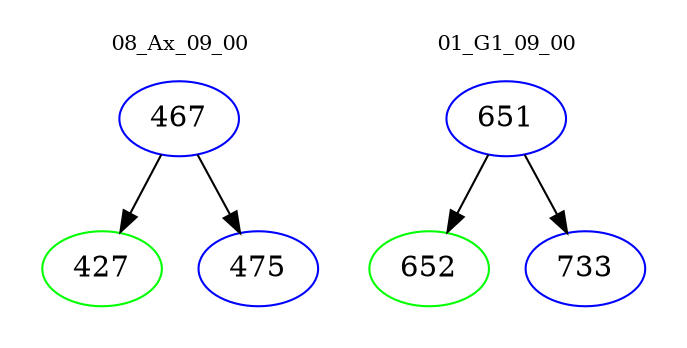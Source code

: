 digraph{
subgraph cluster_0 {
color = white
label = "08_Ax_09_00";
fontsize=10;
T0_467 [label="467", color="blue"]
T0_467 -> T0_427 [color="black"]
T0_427 [label="427", color="green"]
T0_467 -> T0_475 [color="black"]
T0_475 [label="475", color="blue"]
}
subgraph cluster_1 {
color = white
label = "01_G1_09_00";
fontsize=10;
T1_651 [label="651", color="blue"]
T1_651 -> T1_652 [color="black"]
T1_652 [label="652", color="green"]
T1_651 -> T1_733 [color="black"]
T1_733 [label="733", color="blue"]
}
}

